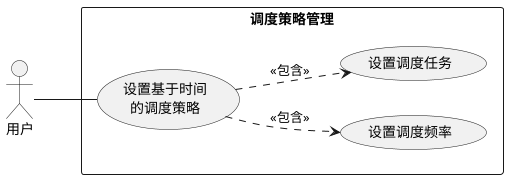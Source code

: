 @startuml
left to right direction
skinparam packageStyle rectangle
actor 用户
rectangle 调度策略管理 {
用户 -- (设置基于时间\n的调度策略)
(设置基于时间\n的调度策略) .-> (设置调度频率) : <<包含>>
(设置基于时间\n的调度策略) .-> (设置调度任务) : <<包含>>

}

@enduml
